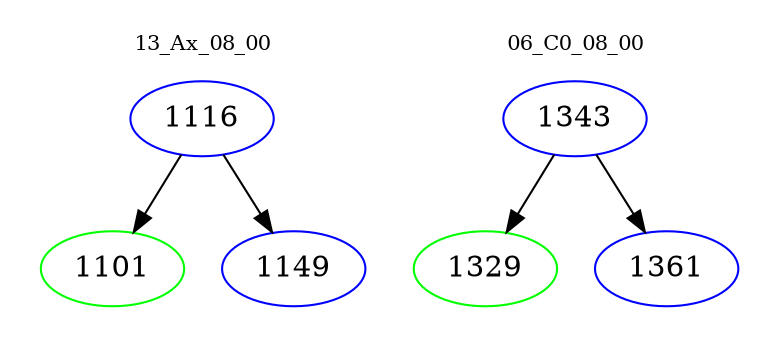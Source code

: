 digraph{
subgraph cluster_0 {
color = white
label = "13_Ax_08_00";
fontsize=10;
T0_1116 [label="1116", color="blue"]
T0_1116 -> T0_1101 [color="black"]
T0_1101 [label="1101", color="green"]
T0_1116 -> T0_1149 [color="black"]
T0_1149 [label="1149", color="blue"]
}
subgraph cluster_1 {
color = white
label = "06_C0_08_00";
fontsize=10;
T1_1343 [label="1343", color="blue"]
T1_1343 -> T1_1329 [color="black"]
T1_1329 [label="1329", color="green"]
T1_1343 -> T1_1361 [color="black"]
T1_1361 [label="1361", color="blue"]
}
}
